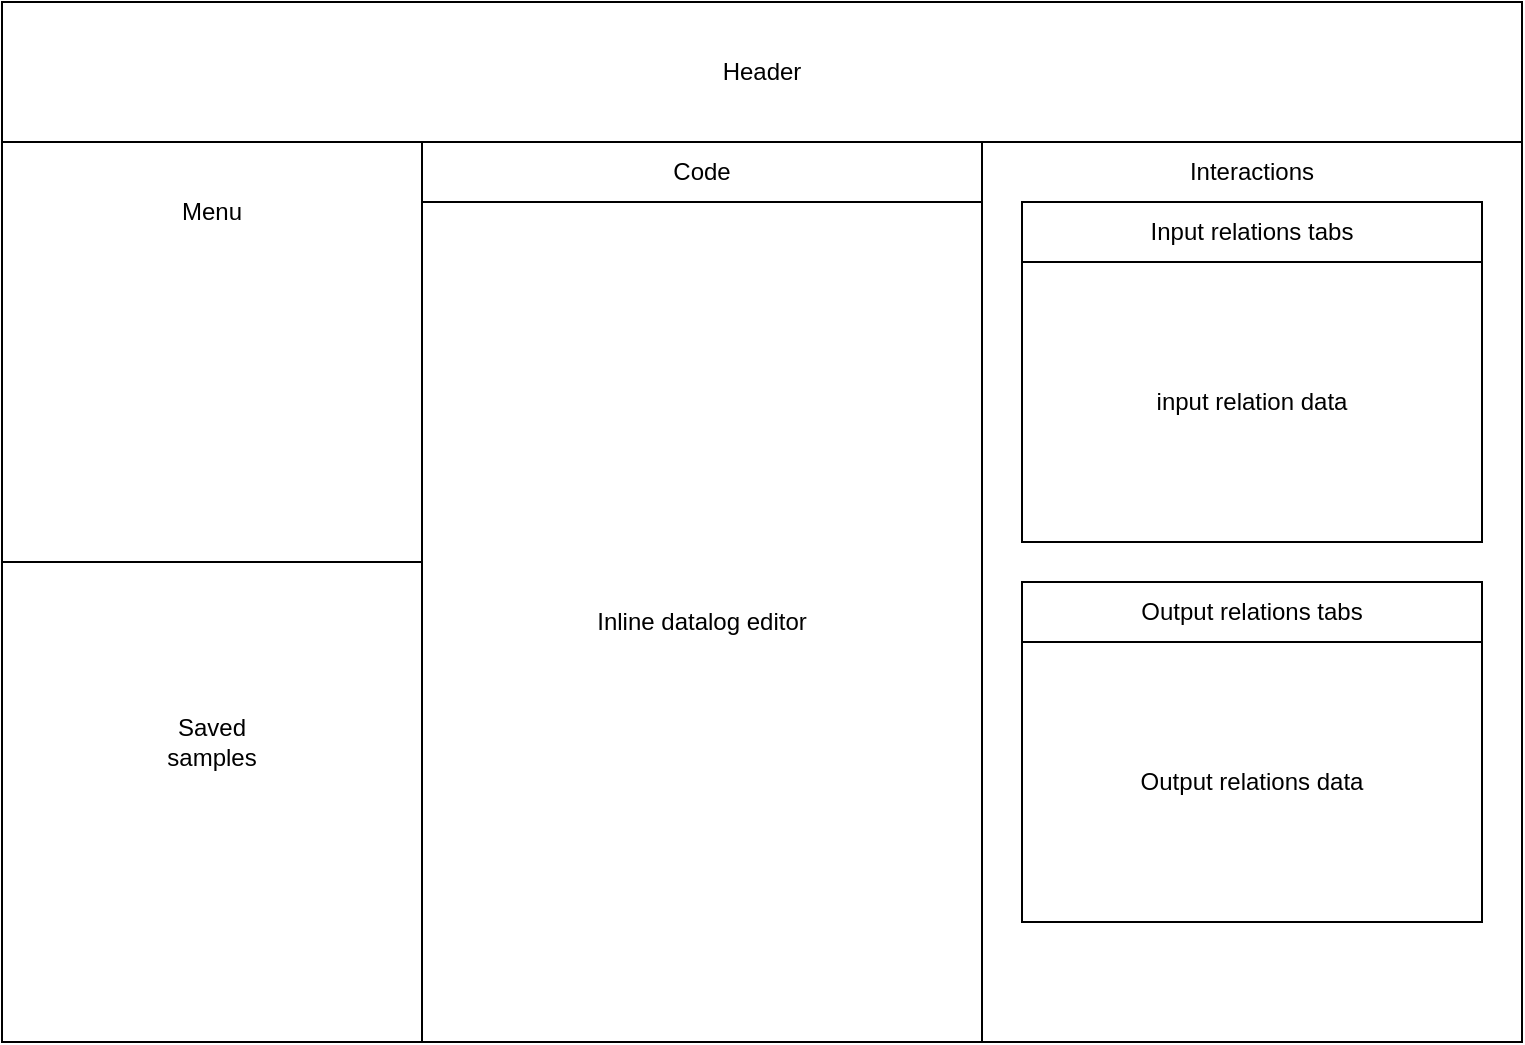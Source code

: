 <mxfile version="21.1.2" type="device" pages="2">
  <diagram id="l-cAG46_OUEDKfwxPjti" name="Main">
    <mxGraphModel dx="1434" dy="844" grid="1" gridSize="10" guides="1" tooltips="1" connect="1" arrows="1" fold="1" page="1" pageScale="1" pageWidth="827" pageHeight="1169" math="0" shadow="0">
      <root>
        <mxCell id="0" />
        <mxCell id="1" parent="0" />
        <mxCell id="KsiYZhunnQdRwXMLR8nu-1" value="" style="rounded=0;whiteSpace=wrap;html=1;" parent="1" vertex="1">
          <mxGeometry x="40" y="40" width="760" height="520" as="geometry" />
        </mxCell>
        <mxCell id="KsiYZhunnQdRwXMLR8nu-2" value="" style="rounded=0;whiteSpace=wrap;html=1;" parent="1" vertex="1">
          <mxGeometry x="40" y="110" width="210" height="450" as="geometry" />
        </mxCell>
        <mxCell id="KsiYZhunnQdRwXMLR8nu-3" value="" style="rounded=0;whiteSpace=wrap;html=1;" parent="1" vertex="1">
          <mxGeometry x="40" y="40" width="760" height="70" as="geometry" />
        </mxCell>
        <mxCell id="KsiYZhunnQdRwXMLR8nu-4" value="Menu" style="text;html=1;strokeColor=none;fillColor=none;align=center;verticalAlign=middle;whiteSpace=wrap;rounded=0;" parent="1" vertex="1">
          <mxGeometry x="60" y="130" width="170" height="30" as="geometry" />
        </mxCell>
        <mxCell id="KsiYZhunnQdRwXMLR8nu-5" value="" style="rounded=0;whiteSpace=wrap;html=1;" parent="1" vertex="1">
          <mxGeometry x="530" y="110" width="270" height="450" as="geometry" />
        </mxCell>
        <mxCell id="KsiYZhunnQdRwXMLR8nu-6" value="Header" style="text;html=1;strokeColor=none;fillColor=none;align=center;verticalAlign=middle;whiteSpace=wrap;rounded=0;" parent="1" vertex="1">
          <mxGeometry x="40" y="60" width="760" height="30" as="geometry" />
        </mxCell>
        <mxCell id="KsiYZhunnQdRwXMLR8nu-7" value="Code" style="text;html=1;strokeColor=none;fillColor=none;align=center;verticalAlign=middle;whiteSpace=wrap;rounded=0;" parent="1" vertex="1">
          <mxGeometry x="250" y="110" width="280" height="30" as="geometry" />
        </mxCell>
        <mxCell id="KsiYZhunnQdRwXMLR8nu-9" value="" style="rounded=0;whiteSpace=wrap;html=1;" parent="1" vertex="1">
          <mxGeometry x="40" y="320" width="210" height="240" as="geometry" />
        </mxCell>
        <mxCell id="KsiYZhunnQdRwXMLR8nu-10" value="Saved samples" style="text;html=1;strokeColor=none;fillColor=none;align=center;verticalAlign=middle;whiteSpace=wrap;rounded=0;" parent="1" vertex="1">
          <mxGeometry x="115" y="395" width="60" height="30" as="geometry" />
        </mxCell>
        <mxCell id="KsiYZhunnQdRwXMLR8nu-12" value="" style="rounded=0;whiteSpace=wrap;html=1;" parent="1" vertex="1">
          <mxGeometry x="550" y="140" width="230" height="170" as="geometry" />
        </mxCell>
        <mxCell id="KsiYZhunnQdRwXMLR8nu-13" value="" style="rounded=0;whiteSpace=wrap;html=1;" parent="1" vertex="1">
          <mxGeometry x="550" y="330" width="230" height="170" as="geometry" />
        </mxCell>
        <mxCell id="KsiYZhunnQdRwXMLR8nu-14" value="Interactions" style="text;html=1;strokeColor=none;fillColor=none;align=center;verticalAlign=middle;whiteSpace=wrap;rounded=0;" parent="1" vertex="1">
          <mxGeometry x="550" y="110" width="230" height="30" as="geometry" />
        </mxCell>
        <mxCell id="KsiYZhunnQdRwXMLR8nu-17" value="" style="rounded=0;whiteSpace=wrap;html=1;" parent="1" vertex="1">
          <mxGeometry x="550" y="140" width="230" height="30" as="geometry" />
        </mxCell>
        <mxCell id="KsiYZhunnQdRwXMLR8nu-16" value="Input relations tabs" style="text;html=1;strokeColor=none;fillColor=none;align=center;verticalAlign=middle;whiteSpace=wrap;rounded=0;" parent="1" vertex="1">
          <mxGeometry x="550" y="140" width="230" height="30" as="geometry" />
        </mxCell>
        <mxCell id="KsiYZhunnQdRwXMLR8nu-18" value="input relation data" style="text;html=1;strokeColor=none;fillColor=none;align=center;verticalAlign=middle;whiteSpace=wrap;rounded=0;" parent="1" vertex="1">
          <mxGeometry x="550" y="170" width="230" height="140" as="geometry" />
        </mxCell>
        <mxCell id="KsiYZhunnQdRwXMLR8nu-21" value="" style="rounded=0;whiteSpace=wrap;html=1;" parent="1" vertex="1">
          <mxGeometry x="550" y="330" width="230" height="30" as="geometry" />
        </mxCell>
        <mxCell id="KsiYZhunnQdRwXMLR8nu-22" value="Output relations tabs" style="text;html=1;strokeColor=none;fillColor=none;align=center;verticalAlign=middle;whiteSpace=wrap;rounded=0;" parent="1" vertex="1">
          <mxGeometry x="550" y="330" width="230" height="30" as="geometry" />
        </mxCell>
        <mxCell id="KsiYZhunnQdRwXMLR8nu-23" value="Output relations data" style="text;html=1;strokeColor=none;fillColor=none;align=center;verticalAlign=middle;whiteSpace=wrap;rounded=0;" parent="1" vertex="1">
          <mxGeometry x="550" y="360" width="230" height="140" as="geometry" />
        </mxCell>
        <mxCell id="KsiYZhunnQdRwXMLR8nu-24" value="" style="rounded=0;whiteSpace=wrap;html=1;" parent="1" vertex="1">
          <mxGeometry x="250" y="140" width="280" height="420" as="geometry" />
        </mxCell>
        <mxCell id="KsiYZhunnQdRwXMLR8nu-25" value="Inline datalog editor" style="text;html=1;strokeColor=none;fillColor=none;align=center;verticalAlign=middle;whiteSpace=wrap;rounded=0;" parent="1" vertex="1">
          <mxGeometry x="250" y="140" width="280" height="420" as="geometry" />
        </mxCell>
      </root>
    </mxGraphModel>
  </diagram>
  <diagram id="VR-CQN5-iAHSvAR7qa-N" name="ScreenHierarchy">
    <mxGraphModel dx="1434" dy="844" grid="1" gridSize="10" guides="1" tooltips="1" connect="1" arrows="1" fold="1" page="1" pageScale="1" pageWidth="827" pageHeight="1169" math="0" shadow="0">
      <root>
        <mxCell id="0" />
        <mxCell id="1" parent="0" />
        <mxCell id="SMppWq0vMo5js_m-6SVr-1" value="Main View" style="rounded=0;whiteSpace=wrap;html=1;" vertex="1" parent="1">
          <mxGeometry x="70" y="70" width="250" height="70" as="geometry" />
        </mxCell>
        <mxCell id="SMppWq0vMo5js_m-6SVr-2" value="Login Screen" style="rounded=0;whiteSpace=wrap;html=1;" vertex="1" parent="1">
          <mxGeometry x="490" y="75" width="230" height="60" as="geometry" />
        </mxCell>
        <mxCell id="SMppWq0vMo5js_m-6SVr-3" value="Data import screen" style="rounded=0;whiteSpace=wrap;html=1;" vertex="1" parent="1">
          <mxGeometry x="80" y="200" width="230" height="50" as="geometry" />
        </mxCell>
        <mxCell id="SMppWq0vMo5js_m-6SVr-4" value="Register screen" style="rounded=0;whiteSpace=wrap;html=1;" vertex="1" parent="1">
          <mxGeometry x="545" y="195" width="120" height="60" as="geometry" />
        </mxCell>
        <mxCell id="SMppWq0vMo5js_m-6SVr-7" value="" style="endArrow=classic;html=1;rounded=0;exitX=1;exitY=0.5;exitDx=0;exitDy=0;entryX=0;entryY=0.5;entryDx=0;entryDy=0;" edge="1" parent="1" source="SMppWq0vMo5js_m-6SVr-1" target="SMppWq0vMo5js_m-6SVr-2">
          <mxGeometry width="50" height="50" relative="1" as="geometry">
            <mxPoint x="390" y="230" as="sourcePoint" />
            <mxPoint x="440" y="180" as="targetPoint" />
          </mxGeometry>
        </mxCell>
        <mxCell id="SMppWq0vMo5js_m-6SVr-8" value="" style="endArrow=classic;html=1;rounded=0;entryX=0.5;entryY=0;entryDx=0;entryDy=0;exitX=0.5;exitY=1;exitDx=0;exitDy=0;" edge="1" parent="1" source="SMppWq0vMo5js_m-6SVr-2" target="SMppWq0vMo5js_m-6SVr-4">
          <mxGeometry width="50" height="50" relative="1" as="geometry">
            <mxPoint x="390" y="230" as="sourcePoint" />
            <mxPoint x="440" y="180" as="targetPoint" />
          </mxGeometry>
        </mxCell>
        <mxCell id="SMppWq0vMo5js_m-6SVr-9" value="" style="endArrow=classic;html=1;rounded=0;exitX=0.5;exitY=1;exitDx=0;exitDy=0;entryX=0.5;entryY=0;entryDx=0;entryDy=0;" edge="1" parent="1" source="SMppWq0vMo5js_m-6SVr-1" target="SMppWq0vMo5js_m-6SVr-3">
          <mxGeometry width="50" height="50" relative="1" as="geometry">
            <mxPoint x="390" y="230" as="sourcePoint" />
            <mxPoint x="440" y="180" as="targetPoint" />
          </mxGeometry>
        </mxCell>
      </root>
    </mxGraphModel>
  </diagram>
</mxfile>
